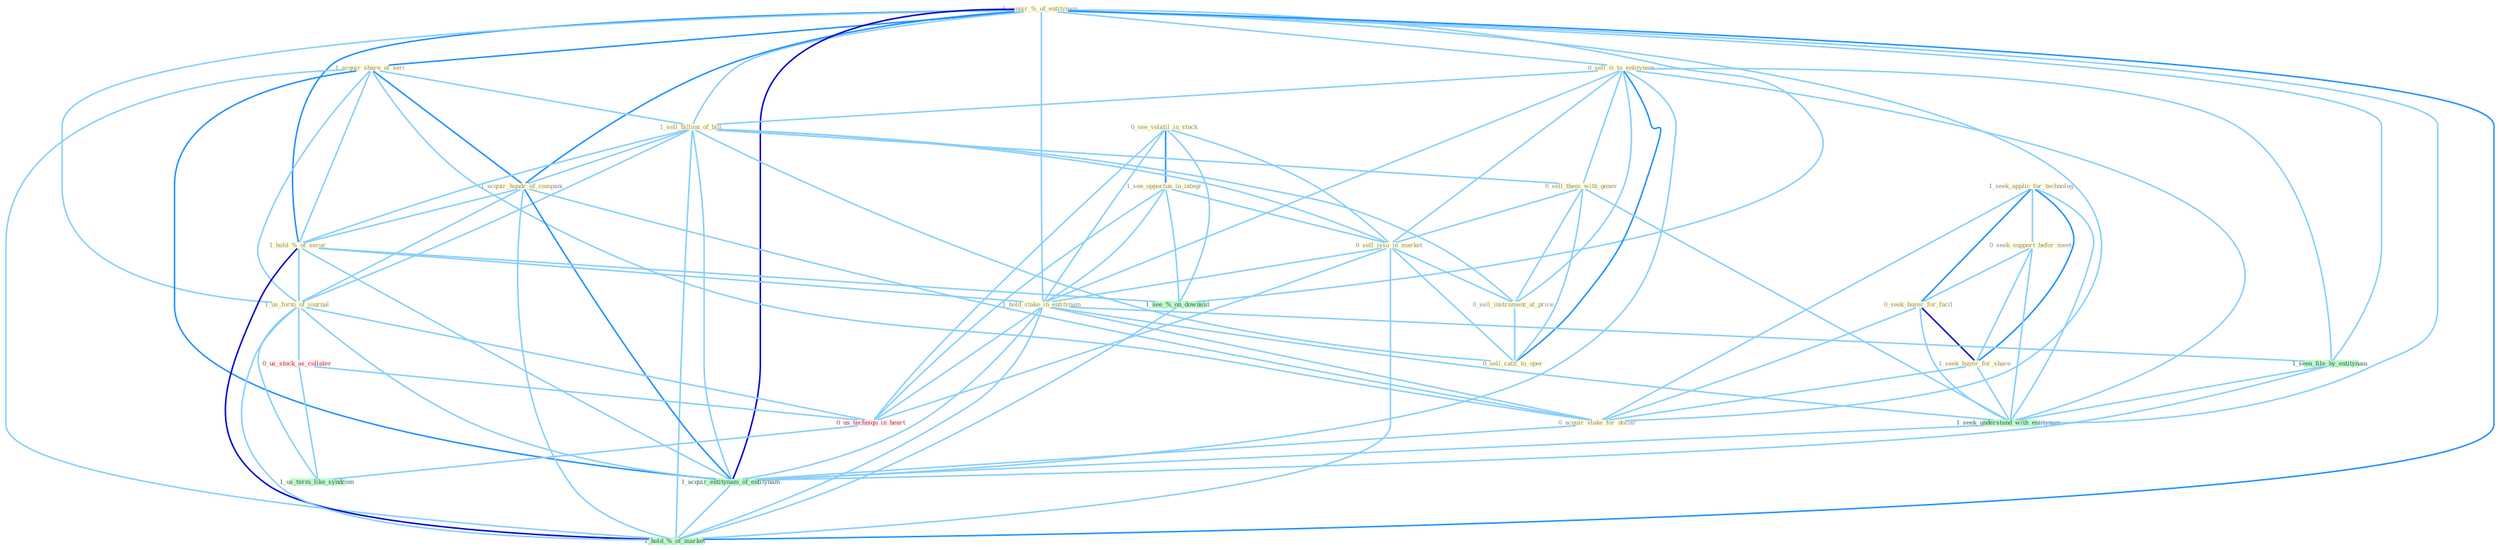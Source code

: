 Graph G{ 
    node
    [shape=polygon,style=filled,width=.5,height=.06,color="#BDFCC9",fixedsize=true,fontsize=4,
    fontcolor="#2f4f4f"];
    {node
    [color="#ffffe0", fontcolor="#8b7d6b"] "1_seek_applic_for_technolog " "0_seek_support_befor_meet " "1_acquir_%_of_entitynam " "1_acquir_share_of_seri " "0_seek_buyer_for_facil " "0_sell_it_to_entitynam " "0_see_volatil_in_stock " "1_seek_buyer_for_share " "1_sell_billion_of_bill " "1_see_opportun_in_integr " "1_acquir_hundr_of_compani " "0_sell_them_with_gener " "1_hold_%_of_secur " "0_sell_issu_in_market " "1_hold_stake_in_entitynam " "1_us_form_of_journal " "0_sell_instrument_at_price " "0_sell_cattl_to_oper " "0_acquir_stake_for_dollar "}
{node [color="#fff0f5", fontcolor="#b22222"] "0_us_stock_as_collater " "0_us_techniqu_in_heart "}
edge [color="#B0E2FF"];

	"1_seek_applic_for_technolog " -- "0_seek_support_befor_meet " [w="1", color="#87cefa" ];
	"1_seek_applic_for_technolog " -- "0_seek_buyer_for_facil " [w="2", color="#1e90ff" , len=0.8];
	"1_seek_applic_for_technolog " -- "1_seek_buyer_for_share " [w="2", color="#1e90ff" , len=0.8];
	"1_seek_applic_for_technolog " -- "0_acquir_stake_for_dollar " [w="1", color="#87cefa" ];
	"1_seek_applic_for_technolog " -- "1_seek_understand_with_entitynam " [w="1", color="#87cefa" ];
	"0_seek_support_befor_meet " -- "0_seek_buyer_for_facil " [w="1", color="#87cefa" ];
	"0_seek_support_befor_meet " -- "1_seek_buyer_for_share " [w="1", color="#87cefa" ];
	"0_seek_support_befor_meet " -- "1_seek_understand_with_entitynam " [w="1", color="#87cefa" ];
	"1_acquir_%_of_entitynam " -- "1_acquir_share_of_seri " [w="2", color="#1e90ff" , len=0.8];
	"1_acquir_%_of_entitynam " -- "0_sell_it_to_entitynam " [w="1", color="#87cefa" ];
	"1_acquir_%_of_entitynam " -- "1_sell_billion_of_bill " [w="1", color="#87cefa" ];
	"1_acquir_%_of_entitynam " -- "1_acquir_hundr_of_compani " [w="2", color="#1e90ff" , len=0.8];
	"1_acquir_%_of_entitynam " -- "1_hold_%_of_secur " [w="2", color="#1e90ff" , len=0.8];
	"1_acquir_%_of_entitynam " -- "1_hold_stake_in_entitynam " [w="1", color="#87cefa" ];
	"1_acquir_%_of_entitynam " -- "1_us_form_of_journal " [w="1", color="#87cefa" ];
	"1_acquir_%_of_entitynam " -- "0_acquir_stake_for_dollar " [w="1", color="#87cefa" ];
	"1_acquir_%_of_entitynam " -- "1_seen_file_by_entitynam " [w="1", color="#87cefa" ];
	"1_acquir_%_of_entitynam " -- "1_seek_understand_with_entitynam " [w="1", color="#87cefa" ];
	"1_acquir_%_of_entitynam " -- "1_acquir_entitynam_of_entitynam " [w="3", color="#0000cd" , len=0.6];
	"1_acquir_%_of_entitynam " -- "1_see_%_on_downsid " [w="1", color="#87cefa" ];
	"1_acquir_%_of_entitynam " -- "1_hold_%_of_market " [w="2", color="#1e90ff" , len=0.8];
	"1_acquir_share_of_seri " -- "1_sell_billion_of_bill " [w="1", color="#87cefa" ];
	"1_acquir_share_of_seri " -- "1_acquir_hundr_of_compani " [w="2", color="#1e90ff" , len=0.8];
	"1_acquir_share_of_seri " -- "1_hold_%_of_secur " [w="1", color="#87cefa" ];
	"1_acquir_share_of_seri " -- "1_us_form_of_journal " [w="1", color="#87cefa" ];
	"1_acquir_share_of_seri " -- "0_acquir_stake_for_dollar " [w="1", color="#87cefa" ];
	"1_acquir_share_of_seri " -- "1_acquir_entitynam_of_entitynam " [w="2", color="#1e90ff" , len=0.8];
	"1_acquir_share_of_seri " -- "1_hold_%_of_market " [w="1", color="#87cefa" ];
	"0_seek_buyer_for_facil " -- "1_seek_buyer_for_share " [w="3", color="#0000cd" , len=0.6];
	"0_seek_buyer_for_facil " -- "0_acquir_stake_for_dollar " [w="1", color="#87cefa" ];
	"0_seek_buyer_for_facil " -- "1_seek_understand_with_entitynam " [w="1", color="#87cefa" ];
	"0_sell_it_to_entitynam " -- "1_sell_billion_of_bill " [w="1", color="#87cefa" ];
	"0_sell_it_to_entitynam " -- "0_sell_them_with_gener " [w="1", color="#87cefa" ];
	"0_sell_it_to_entitynam " -- "0_sell_issu_in_market " [w="1", color="#87cefa" ];
	"0_sell_it_to_entitynam " -- "1_hold_stake_in_entitynam " [w="1", color="#87cefa" ];
	"0_sell_it_to_entitynam " -- "0_sell_instrument_at_price " [w="1", color="#87cefa" ];
	"0_sell_it_to_entitynam " -- "0_sell_cattl_to_oper " [w="2", color="#1e90ff" , len=0.8];
	"0_sell_it_to_entitynam " -- "1_seen_file_by_entitynam " [w="1", color="#87cefa" ];
	"0_sell_it_to_entitynam " -- "1_seek_understand_with_entitynam " [w="1", color="#87cefa" ];
	"0_sell_it_to_entitynam " -- "1_acquir_entitynam_of_entitynam " [w="1", color="#87cefa" ];
	"0_see_volatil_in_stock " -- "1_see_opportun_in_integr " [w="2", color="#1e90ff" , len=0.8];
	"0_see_volatil_in_stock " -- "0_sell_issu_in_market " [w="1", color="#87cefa" ];
	"0_see_volatil_in_stock " -- "1_hold_stake_in_entitynam " [w="1", color="#87cefa" ];
	"0_see_volatil_in_stock " -- "0_us_techniqu_in_heart " [w="1", color="#87cefa" ];
	"0_see_volatil_in_stock " -- "1_see_%_on_downsid " [w="1", color="#87cefa" ];
	"1_seek_buyer_for_share " -- "0_acquir_stake_for_dollar " [w="1", color="#87cefa" ];
	"1_seek_buyer_for_share " -- "1_seek_understand_with_entitynam " [w="1", color="#87cefa" ];
	"1_sell_billion_of_bill " -- "1_acquir_hundr_of_compani " [w="1", color="#87cefa" ];
	"1_sell_billion_of_bill " -- "0_sell_them_with_gener " [w="1", color="#87cefa" ];
	"1_sell_billion_of_bill " -- "1_hold_%_of_secur " [w="1", color="#87cefa" ];
	"1_sell_billion_of_bill " -- "0_sell_issu_in_market " [w="1", color="#87cefa" ];
	"1_sell_billion_of_bill " -- "1_us_form_of_journal " [w="1", color="#87cefa" ];
	"1_sell_billion_of_bill " -- "0_sell_instrument_at_price " [w="1", color="#87cefa" ];
	"1_sell_billion_of_bill " -- "0_sell_cattl_to_oper " [w="1", color="#87cefa" ];
	"1_sell_billion_of_bill " -- "1_acquir_entitynam_of_entitynam " [w="1", color="#87cefa" ];
	"1_sell_billion_of_bill " -- "1_hold_%_of_market " [w="1", color="#87cefa" ];
	"1_see_opportun_in_integr " -- "0_sell_issu_in_market " [w="1", color="#87cefa" ];
	"1_see_opportun_in_integr " -- "1_hold_stake_in_entitynam " [w="1", color="#87cefa" ];
	"1_see_opportun_in_integr " -- "0_us_techniqu_in_heart " [w="1", color="#87cefa" ];
	"1_see_opportun_in_integr " -- "1_see_%_on_downsid " [w="1", color="#87cefa" ];
	"1_acquir_hundr_of_compani " -- "1_hold_%_of_secur " [w="1", color="#87cefa" ];
	"1_acquir_hundr_of_compani " -- "1_us_form_of_journal " [w="1", color="#87cefa" ];
	"1_acquir_hundr_of_compani " -- "0_acquir_stake_for_dollar " [w="1", color="#87cefa" ];
	"1_acquir_hundr_of_compani " -- "1_acquir_entitynam_of_entitynam " [w="2", color="#1e90ff" , len=0.8];
	"1_acquir_hundr_of_compani " -- "1_hold_%_of_market " [w="1", color="#87cefa" ];
	"0_sell_them_with_gener " -- "0_sell_issu_in_market " [w="1", color="#87cefa" ];
	"0_sell_them_with_gener " -- "0_sell_instrument_at_price " [w="1", color="#87cefa" ];
	"0_sell_them_with_gener " -- "0_sell_cattl_to_oper " [w="1", color="#87cefa" ];
	"0_sell_them_with_gener " -- "1_seek_understand_with_entitynam " [w="1", color="#87cefa" ];
	"1_hold_%_of_secur " -- "1_hold_stake_in_entitynam " [w="1", color="#87cefa" ];
	"1_hold_%_of_secur " -- "1_us_form_of_journal " [w="1", color="#87cefa" ];
	"1_hold_%_of_secur " -- "1_acquir_entitynam_of_entitynam " [w="1", color="#87cefa" ];
	"1_hold_%_of_secur " -- "1_see_%_on_downsid " [w="1", color="#87cefa" ];
	"1_hold_%_of_secur " -- "1_hold_%_of_market " [w="3", color="#0000cd" , len=0.6];
	"0_sell_issu_in_market " -- "1_hold_stake_in_entitynam " [w="1", color="#87cefa" ];
	"0_sell_issu_in_market " -- "0_sell_instrument_at_price " [w="1", color="#87cefa" ];
	"0_sell_issu_in_market " -- "0_sell_cattl_to_oper " [w="1", color="#87cefa" ];
	"0_sell_issu_in_market " -- "0_us_techniqu_in_heart " [w="1", color="#87cefa" ];
	"0_sell_issu_in_market " -- "1_hold_%_of_market " [w="1", color="#87cefa" ];
	"1_hold_stake_in_entitynam " -- "0_acquir_stake_for_dollar " [w="1", color="#87cefa" ];
	"1_hold_stake_in_entitynam " -- "1_seen_file_by_entitynam " [w="1", color="#87cefa" ];
	"1_hold_stake_in_entitynam " -- "1_seek_understand_with_entitynam " [w="1", color="#87cefa" ];
	"1_hold_stake_in_entitynam " -- "1_acquir_entitynam_of_entitynam " [w="1", color="#87cefa" ];
	"1_hold_stake_in_entitynam " -- "0_us_techniqu_in_heart " [w="1", color="#87cefa" ];
	"1_hold_stake_in_entitynam " -- "1_hold_%_of_market " [w="1", color="#87cefa" ];
	"1_us_form_of_journal " -- "0_us_stock_as_collater " [w="1", color="#87cefa" ];
	"1_us_form_of_journal " -- "1_acquir_entitynam_of_entitynam " [w="1", color="#87cefa" ];
	"1_us_form_of_journal " -- "0_us_techniqu_in_heart " [w="1", color="#87cefa" ];
	"1_us_form_of_journal " -- "1_us_term_like_syndrom " [w="1", color="#87cefa" ];
	"1_us_form_of_journal " -- "1_hold_%_of_market " [w="1", color="#87cefa" ];
	"0_sell_instrument_at_price " -- "0_sell_cattl_to_oper " [w="1", color="#87cefa" ];
	"0_acquir_stake_for_dollar " -- "1_acquir_entitynam_of_entitynam " [w="1", color="#87cefa" ];
	"1_seen_file_by_entitynam " -- "1_seek_understand_with_entitynam " [w="1", color="#87cefa" ];
	"1_seen_file_by_entitynam " -- "1_acquir_entitynam_of_entitynam " [w="1", color="#87cefa" ];
	"0_us_stock_as_collater " -- "0_us_techniqu_in_heart " [w="1", color="#87cefa" ];
	"0_us_stock_as_collater " -- "1_us_term_like_syndrom " [w="1", color="#87cefa" ];
	"1_seek_understand_with_entitynam " -- "1_acquir_entitynam_of_entitynam " [w="1", color="#87cefa" ];
	"1_acquir_entitynam_of_entitynam " -- "1_hold_%_of_market " [w="1", color="#87cefa" ];
	"0_us_techniqu_in_heart " -- "1_us_term_like_syndrom " [w="1", color="#87cefa" ];
	"1_see_%_on_downsid " -- "1_hold_%_of_market " [w="1", color="#87cefa" ];
}